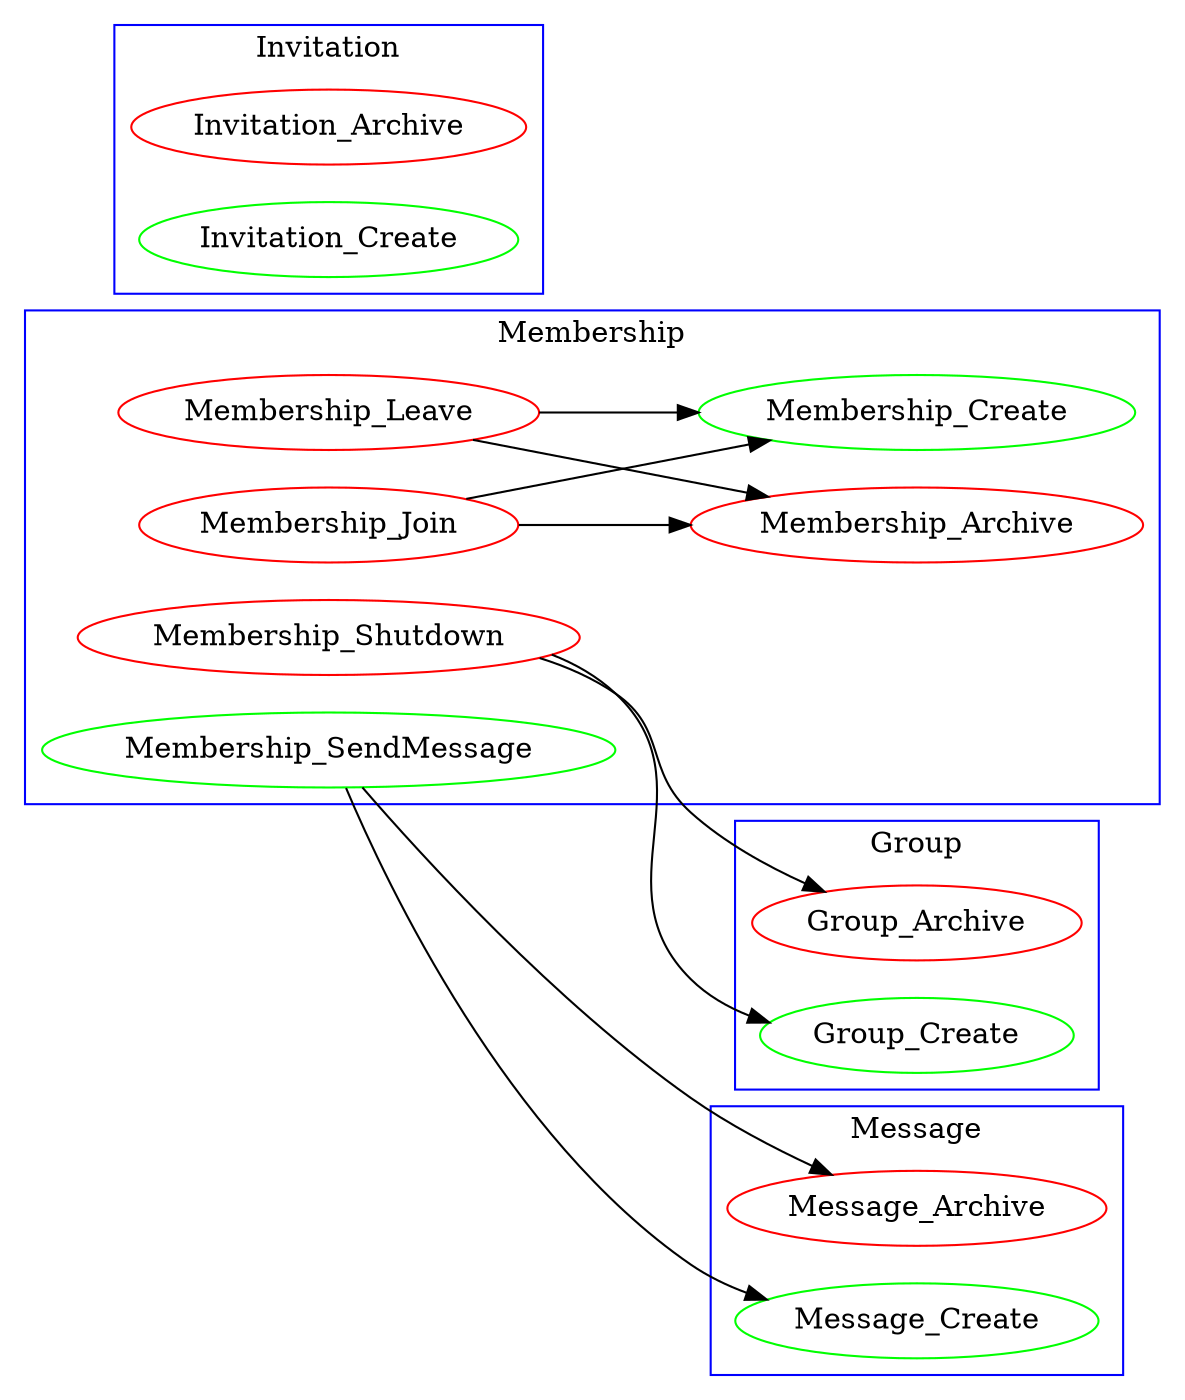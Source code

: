 digraph G {
compound=true;
rankdir=LR;
subgraph cluster_Group{
n1[label=Group_Archive][color=red]; 
n0[label=Group_Create][color=green]; 
label=Group;color=blue
}subgraph cluster_Invitation{
n3[label=Invitation_Archive][color=red]; 
n2[label=Invitation_Create][color=green]; 
label=Invitation;color=blue
}subgraph cluster_Message{
n5[label=Message_Archive][color=red]; 
n4[label=Message_Create][color=green]; 
label=Message;color=blue
}subgraph cluster_Membership{
n7[label=Membership_Archive][color=red]; 
n8[label=Membership_Shutdown][color=red]; 
n9[label=Membership_SendMessage][color=green]; 
n10[label=Membership_Leave][color=red]; 
n11[label=Membership_Join][color=red]; 
n6[label=Membership_Create][color=green]; 
label=Membership;color=blue
}n8->n0
n8->n1
n9->n4
n9->n5
n10->n6
n10->n7
n11->n6
n11->n7

}
